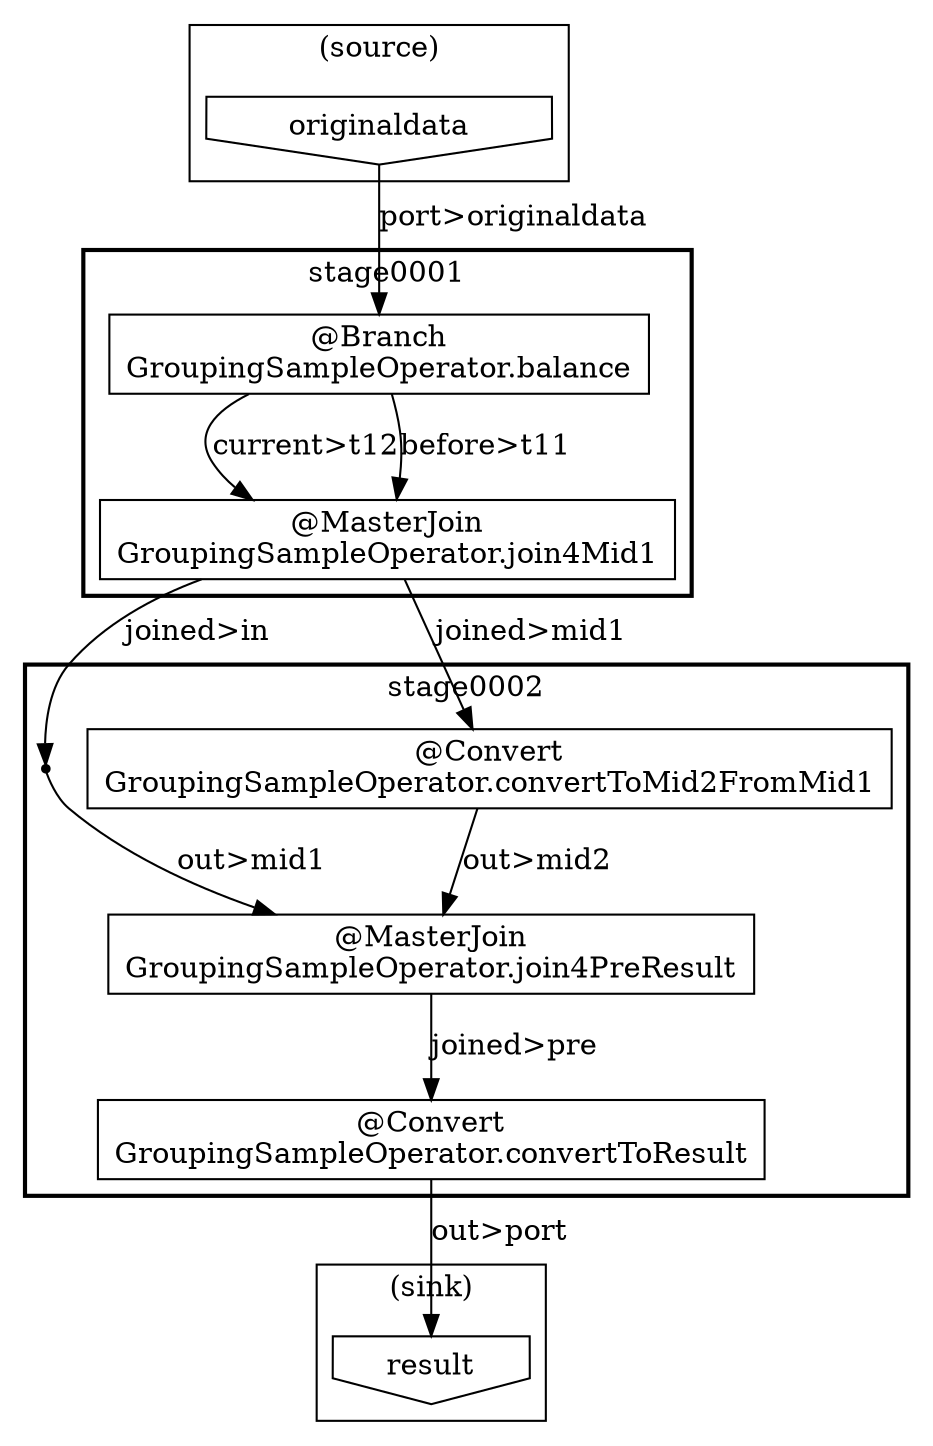 digraph {
    subgraph "cluster_24abc6b4-c4a3-4719-af77-3677300f80b1" {
        label = "(sink)";
        "7ffa5598-eef6-401d-a8fd-75f8f5c46777" [shape=invhouse, label="result"];
    }
    subgraph "cluster_9b1e50aa-92e8-4fc5-9d53-04d5a84c11ba" {
        label = "(source)";
        "2ca8b6e5-43cd-40ed-97a8-8c042d1de56c" [shape=invhouse, label="originaldata"];
    }
    subgraph "cluster_9b2056e3-a6e1-46cf-a094-474a5a95a45f" {
        label = "stage0001";
        style = bold;
        "c98410d8-9c4d-422a-90d5-df2484e6b389" [shape=box, label="@Branch\nGroupingSampleOperator.balance"];
        "4d807a49-5330-442d-920a-0fc433a77c1c" [shape=box, label="@MasterJoin\nGroupingSampleOperator.join4Mid1"];
    }
    subgraph "cluster_ae1987c3-585c-43da-ba73-28a6231d2093" {
        label = "stage0002";
        style = bold;
        "60740a81-1448-459a-af67-18207082511e" [shape=point];
        "6cf803fc-bb11-4bbb-93cc-f51bb6915c13" [shape=box, label="@Convert\nGroupingSampleOperator.convertToMid2FromMid1"];
        "ea0736ce-511d-4841-b798-edfac0e68fa7" [shape=box, label="@MasterJoin\nGroupingSampleOperator.join4PreResult"];
        "834f525f-6768-4ded-84fe-672afe1cf09f" [shape=box, label="@Convert\nGroupingSampleOperator.convertToResult"];
    }
    "2ca8b6e5-43cd-40ed-97a8-8c042d1de56c" -> "c98410d8-9c4d-422a-90d5-df2484e6b389" [label="port>originaldata"];
    "c98410d8-9c4d-422a-90d5-df2484e6b389" -> "4d807a49-5330-442d-920a-0fc433a77c1c" [label="current>t12"];
    "c98410d8-9c4d-422a-90d5-df2484e6b389" -> "4d807a49-5330-442d-920a-0fc433a77c1c" [label="before>t11"];
    "4d807a49-5330-442d-920a-0fc433a77c1c" -> "6cf803fc-bb11-4bbb-93cc-f51bb6915c13" [label="joined>mid1"];
    "4d807a49-5330-442d-920a-0fc433a77c1c" -> "60740a81-1448-459a-af67-18207082511e" [label="joined>in"];
    "6cf803fc-bb11-4bbb-93cc-f51bb6915c13" -> "ea0736ce-511d-4841-b798-edfac0e68fa7" [label="out>mid2"];
    "60740a81-1448-459a-af67-18207082511e" -> "ea0736ce-511d-4841-b798-edfac0e68fa7" [label="out>mid1"];
    "834f525f-6768-4ded-84fe-672afe1cf09f" -> "7ffa5598-eef6-401d-a8fd-75f8f5c46777" [label="out>port"];
    "ea0736ce-511d-4841-b798-edfac0e68fa7" -> "834f525f-6768-4ded-84fe-672afe1cf09f" [label="joined>pre"];
}
